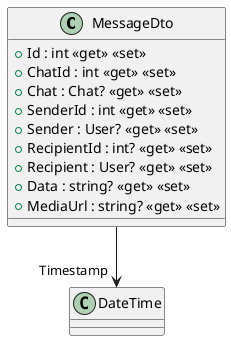 @startuml
class MessageDto {
    + Id : int <<get>> <<set>>
    + ChatId : int <<get>> <<set>>
    + Chat : Chat? <<get>> <<set>>
    + SenderId : int <<get>> <<set>>
    + Sender : User? <<get>> <<set>>
    + RecipientId : int? <<get>> <<set>>
    + Recipient : User? <<get>> <<set>>
    + Data : string? <<get>> <<set>>
    + MediaUrl : string? <<get>> <<set>>
}
MessageDto --> "Timestamp" DateTime
@enduml
